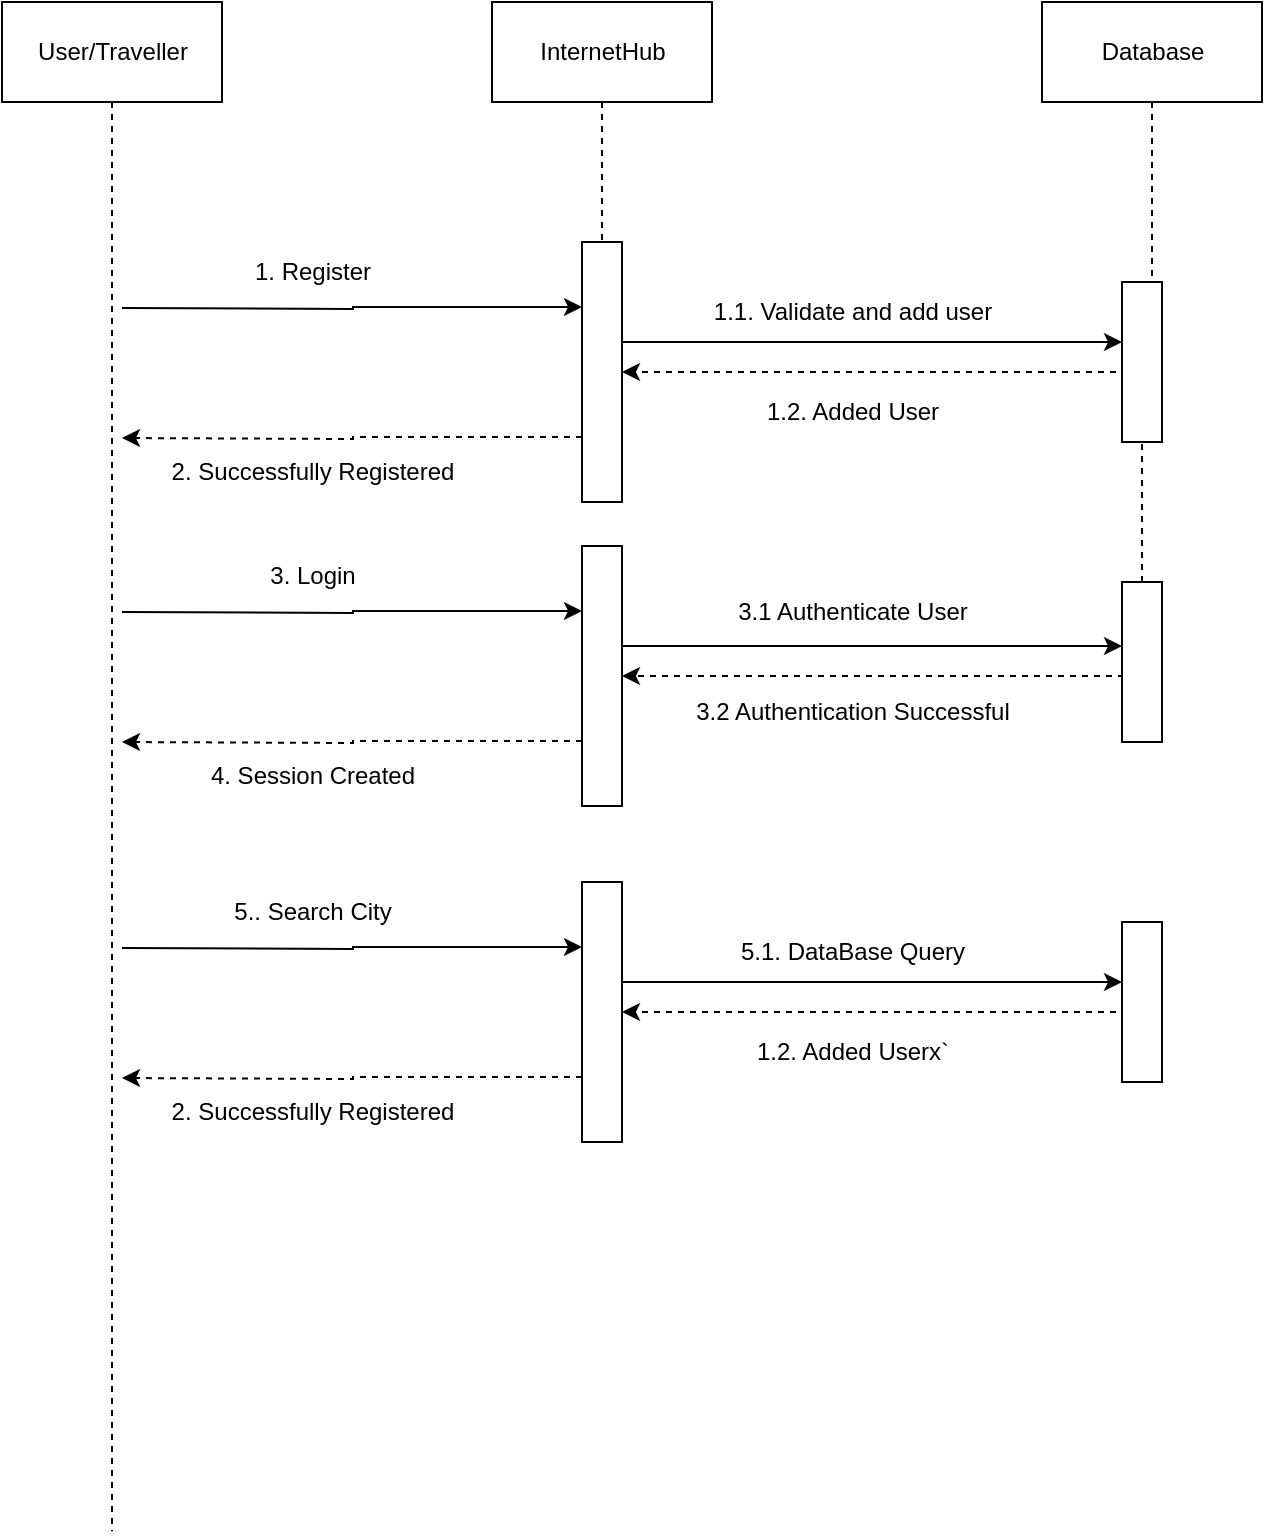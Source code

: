 <mxfile version="20.6.0" type="github">
  <diagram id="kgpKYQtTHZ0yAKxKKP6v" name="Page-1">
    <mxGraphModel dx="1221" dy="681" grid="1" gridSize="10" guides="1" tooltips="1" connect="1" arrows="1" fold="1" page="1" pageScale="1" pageWidth="850" pageHeight="1100" math="0" shadow="0">
      <root>
        <mxCell id="0" />
        <mxCell id="1" parent="0" />
        <mxCell id="KwYkT5dYBrba-oaxghys-10" value="User/Traveller" style="html=1;" vertex="1" parent="1">
          <mxGeometry x="70" y="120" width="110" height="50" as="geometry" />
        </mxCell>
        <mxCell id="KwYkT5dYBrba-oaxghys-11" value="InternetHub" style="html=1;" vertex="1" parent="1">
          <mxGeometry x="315" y="120" width="110" height="50" as="geometry" />
        </mxCell>
        <mxCell id="KwYkT5dYBrba-oaxghys-12" value="Database" style="html=1;" vertex="1" parent="1">
          <mxGeometry x="590" y="120" width="110" height="50" as="geometry" />
        </mxCell>
        <mxCell id="KwYkT5dYBrba-oaxghys-16" value="" style="endArrow=none;dashed=1;html=1;rounded=0;" edge="1" parent="1" source="KwYkT5dYBrba-oaxghys-10">
          <mxGeometry width="50" height="50" relative="1" as="geometry">
            <mxPoint x="125" y="220" as="sourcePoint" />
            <mxPoint x="125" y="884.667" as="targetPoint" />
          </mxGeometry>
        </mxCell>
        <mxCell id="KwYkT5dYBrba-oaxghys-17" value="" style="endArrow=none;dashed=1;html=1;rounded=0;" edge="1" parent="1" source="KwYkT5dYBrba-oaxghys-11">
          <mxGeometry width="50" height="50" relative="1" as="geometry">
            <mxPoint x="370" y="220" as="sourcePoint" />
            <mxPoint x="370" y="240.711" as="targetPoint" />
          </mxGeometry>
        </mxCell>
        <mxCell id="KwYkT5dYBrba-oaxghys-29" style="edgeStyle=orthogonalEdgeStyle;rounded=0;orthogonalLoop=1;jettySize=auto;html=1;exitX=1;exitY=0.25;exitDx=0;exitDy=0;" edge="1" parent="1" source="KwYkT5dYBrba-oaxghys-18" target="KwYkT5dYBrba-oaxghys-28">
          <mxGeometry relative="1" as="geometry">
            <Array as="points">
              <mxPoint x="380" y="290" />
            </Array>
          </mxGeometry>
        </mxCell>
        <mxCell id="KwYkT5dYBrba-oaxghys-39" style="edgeStyle=orthogonalEdgeStyle;rounded=0;orthogonalLoop=1;jettySize=auto;html=1;exitX=0;exitY=0.25;exitDx=0;exitDy=0;entryX=0;entryY=0.25;entryDx=0;entryDy=0;" edge="1" parent="1" target="KwYkT5dYBrba-oaxghys-18">
          <mxGeometry relative="1" as="geometry">
            <mxPoint x="130" y="273" as="sourcePoint" />
          </mxGeometry>
        </mxCell>
        <mxCell id="KwYkT5dYBrba-oaxghys-41" style="edgeStyle=orthogonalEdgeStyle;rounded=0;orthogonalLoop=1;jettySize=auto;html=1;exitX=0;exitY=0.75;exitDx=0;exitDy=0;dashed=1;" edge="1" parent="1" source="KwYkT5dYBrba-oaxghys-18">
          <mxGeometry relative="1" as="geometry">
            <mxPoint x="130" y="338" as="targetPoint" />
          </mxGeometry>
        </mxCell>
        <mxCell id="KwYkT5dYBrba-oaxghys-18" value="" style="rounded=0;whiteSpace=wrap;html=1;" vertex="1" parent="1">
          <mxGeometry x="360" y="240" width="20" height="130" as="geometry" />
        </mxCell>
        <mxCell id="KwYkT5dYBrba-oaxghys-20" value="" style="endArrow=none;dashed=1;html=1;rounded=0;exitX=0.5;exitY=1;exitDx=0;exitDy=0;" edge="1" parent="1" source="KwYkT5dYBrba-oaxghys-12">
          <mxGeometry width="50" height="50" relative="1" as="geometry">
            <mxPoint x="380" y="180" as="sourcePoint" />
            <mxPoint x="645" y="270" as="targetPoint" />
          </mxGeometry>
        </mxCell>
        <mxCell id="KwYkT5dYBrba-oaxghys-31" style="edgeStyle=orthogonalEdgeStyle;rounded=0;orthogonalLoop=1;jettySize=auto;html=1;exitX=0;exitY=0.75;exitDx=0;exitDy=0;entryX=1;entryY=0.5;entryDx=0;entryDy=0;dashed=1;" edge="1" parent="1" source="KwYkT5dYBrba-oaxghys-28" target="KwYkT5dYBrba-oaxghys-18">
          <mxGeometry relative="1" as="geometry">
            <Array as="points">
              <mxPoint x="460" y="305" />
              <mxPoint x="460" y="305" />
            </Array>
          </mxGeometry>
        </mxCell>
        <mxCell id="KwYkT5dYBrba-oaxghys-28" value="" style="rounded=0;whiteSpace=wrap;html=1;" vertex="1" parent="1">
          <mxGeometry x="630" y="260" width="20" height="80" as="geometry" />
        </mxCell>
        <mxCell id="KwYkT5dYBrba-oaxghys-54" style="edgeStyle=orthogonalEdgeStyle;rounded=0;orthogonalLoop=1;jettySize=auto;html=1;exitX=1;exitY=0.25;exitDx=0;exitDy=0;" edge="1" parent="1" source="KwYkT5dYBrba-oaxghys-57" target="KwYkT5dYBrba-oaxghys-59">
          <mxGeometry relative="1" as="geometry">
            <Array as="points">
              <mxPoint x="380" y="442" />
            </Array>
          </mxGeometry>
        </mxCell>
        <mxCell id="KwYkT5dYBrba-oaxghys-55" style="edgeStyle=orthogonalEdgeStyle;rounded=0;orthogonalLoop=1;jettySize=auto;html=1;exitX=0;exitY=0.25;exitDx=0;exitDy=0;entryX=0;entryY=0.25;entryDx=0;entryDy=0;" edge="1" parent="1" target="KwYkT5dYBrba-oaxghys-57">
          <mxGeometry relative="1" as="geometry">
            <mxPoint x="130" y="425" as="sourcePoint" />
          </mxGeometry>
        </mxCell>
        <mxCell id="KwYkT5dYBrba-oaxghys-56" style="edgeStyle=orthogonalEdgeStyle;rounded=0;orthogonalLoop=1;jettySize=auto;html=1;exitX=0;exitY=0.75;exitDx=0;exitDy=0;dashed=1;" edge="1" parent="1" source="KwYkT5dYBrba-oaxghys-57">
          <mxGeometry relative="1" as="geometry">
            <mxPoint x="130" y="490" as="targetPoint" />
          </mxGeometry>
        </mxCell>
        <mxCell id="KwYkT5dYBrba-oaxghys-57" value="" style="rounded=0;whiteSpace=wrap;html=1;" vertex="1" parent="1">
          <mxGeometry x="360" y="392" width="20" height="130" as="geometry" />
        </mxCell>
        <mxCell id="KwYkT5dYBrba-oaxghys-58" style="edgeStyle=orthogonalEdgeStyle;rounded=0;orthogonalLoop=1;jettySize=auto;html=1;exitX=0;exitY=0.75;exitDx=0;exitDy=0;entryX=1;entryY=0.5;entryDx=0;entryDy=0;dashed=1;" edge="1" parent="1" source="KwYkT5dYBrba-oaxghys-59" target="KwYkT5dYBrba-oaxghys-57">
          <mxGeometry relative="1" as="geometry">
            <Array as="points">
              <mxPoint x="460" y="457" />
              <mxPoint x="460" y="457" />
            </Array>
          </mxGeometry>
        </mxCell>
        <mxCell id="KwYkT5dYBrba-oaxghys-59" value="" style="rounded=0;whiteSpace=wrap;html=1;" vertex="1" parent="1">
          <mxGeometry x="630" y="410" width="20" height="80" as="geometry" />
        </mxCell>
        <mxCell id="KwYkT5dYBrba-oaxghys-61" value="" style="endArrow=none;dashed=1;html=1;rounded=0;entryX=0.5;entryY=1;entryDx=0;entryDy=0;exitX=0.5;exitY=0;exitDx=0;exitDy=0;" edge="1" parent="1" source="KwYkT5dYBrba-oaxghys-59" target="KwYkT5dYBrba-oaxghys-28">
          <mxGeometry width="50" height="50" relative="1" as="geometry">
            <mxPoint x="460" y="420" as="sourcePoint" />
            <mxPoint x="510" y="370" as="targetPoint" />
            <Array as="points" />
          </mxGeometry>
        </mxCell>
        <mxCell id="KwYkT5dYBrba-oaxghys-63" value="1. Register" style="text;html=1;resizable=0;autosize=1;align=center;verticalAlign=middle;points=[];fillColor=none;strokeColor=none;rounded=0;" vertex="1" parent="1">
          <mxGeometry x="185" y="240" width="80" height="30" as="geometry" />
        </mxCell>
        <mxCell id="KwYkT5dYBrba-oaxghys-64" value="1.1. Validate and add user" style="text;html=1;resizable=0;autosize=1;align=center;verticalAlign=middle;points=[];fillColor=none;strokeColor=none;rounded=0;" vertex="1" parent="1">
          <mxGeometry x="415" y="260" width="160" height="30" as="geometry" />
        </mxCell>
        <mxCell id="KwYkT5dYBrba-oaxghys-65" value="1.2. Added User" style="text;html=1;resizable=0;autosize=1;align=center;verticalAlign=middle;points=[];fillColor=none;strokeColor=none;rounded=0;" vertex="1" parent="1">
          <mxGeometry x="440" y="310" width="110" height="30" as="geometry" />
        </mxCell>
        <mxCell id="KwYkT5dYBrba-oaxghys-66" value="2. Successfully Registered" style="text;html=1;resizable=0;autosize=1;align=center;verticalAlign=middle;points=[];fillColor=none;strokeColor=none;rounded=0;" vertex="1" parent="1">
          <mxGeometry x="145" y="340" width="160" height="30" as="geometry" />
        </mxCell>
        <mxCell id="KwYkT5dYBrba-oaxghys-67" value="3. Login" style="text;html=1;resizable=0;autosize=1;align=center;verticalAlign=middle;points=[];fillColor=none;strokeColor=none;rounded=0;" vertex="1" parent="1">
          <mxGeometry x="190" y="392" width="70" height="30" as="geometry" />
        </mxCell>
        <mxCell id="KwYkT5dYBrba-oaxghys-68" value="3.1 Authenticate User" style="text;html=1;resizable=0;autosize=1;align=center;verticalAlign=middle;points=[];fillColor=none;strokeColor=none;rounded=0;" vertex="1" parent="1">
          <mxGeometry x="425" y="410" width="140" height="30" as="geometry" />
        </mxCell>
        <mxCell id="KwYkT5dYBrba-oaxghys-69" value="3.2 Authentication Successful" style="text;html=1;resizable=0;autosize=1;align=center;verticalAlign=middle;points=[];fillColor=none;strokeColor=none;rounded=0;" vertex="1" parent="1">
          <mxGeometry x="405" y="460" width="180" height="30" as="geometry" />
        </mxCell>
        <mxCell id="KwYkT5dYBrba-oaxghys-70" value="4. Session Created" style="text;html=1;resizable=0;autosize=1;align=center;verticalAlign=middle;points=[];fillColor=none;strokeColor=none;rounded=0;" vertex="1" parent="1">
          <mxGeometry x="160" y="492" width="130" height="30" as="geometry" />
        </mxCell>
        <mxCell id="KwYkT5dYBrba-oaxghys-71" style="edgeStyle=orthogonalEdgeStyle;rounded=0;orthogonalLoop=1;jettySize=auto;html=1;exitX=1;exitY=0.25;exitDx=0;exitDy=0;" edge="1" parent="1" source="KwYkT5dYBrba-oaxghys-74" target="KwYkT5dYBrba-oaxghys-76">
          <mxGeometry relative="1" as="geometry">
            <Array as="points">
              <mxPoint x="380" y="610" />
            </Array>
          </mxGeometry>
        </mxCell>
        <mxCell id="KwYkT5dYBrba-oaxghys-72" style="edgeStyle=orthogonalEdgeStyle;rounded=0;orthogonalLoop=1;jettySize=auto;html=1;exitX=0;exitY=0.25;exitDx=0;exitDy=0;entryX=0;entryY=0.25;entryDx=0;entryDy=0;" edge="1" parent="1" target="KwYkT5dYBrba-oaxghys-74">
          <mxGeometry relative="1" as="geometry">
            <mxPoint x="130" y="593" as="sourcePoint" />
          </mxGeometry>
        </mxCell>
        <mxCell id="KwYkT5dYBrba-oaxghys-73" style="edgeStyle=orthogonalEdgeStyle;rounded=0;orthogonalLoop=1;jettySize=auto;html=1;exitX=0;exitY=0.75;exitDx=0;exitDy=0;dashed=1;" edge="1" parent="1" source="KwYkT5dYBrba-oaxghys-74">
          <mxGeometry relative="1" as="geometry">
            <mxPoint x="130" y="658" as="targetPoint" />
          </mxGeometry>
        </mxCell>
        <mxCell id="KwYkT5dYBrba-oaxghys-74" value="" style="rounded=0;whiteSpace=wrap;html=1;" vertex="1" parent="1">
          <mxGeometry x="360" y="560" width="20" height="130" as="geometry" />
        </mxCell>
        <mxCell id="KwYkT5dYBrba-oaxghys-75" style="edgeStyle=orthogonalEdgeStyle;rounded=0;orthogonalLoop=1;jettySize=auto;html=1;exitX=0;exitY=0.75;exitDx=0;exitDy=0;entryX=1;entryY=0.5;entryDx=0;entryDy=0;dashed=1;" edge="1" parent="1" source="KwYkT5dYBrba-oaxghys-76" target="KwYkT5dYBrba-oaxghys-74">
          <mxGeometry relative="1" as="geometry">
            <Array as="points">
              <mxPoint x="460" y="625" />
              <mxPoint x="460" y="625" />
            </Array>
          </mxGeometry>
        </mxCell>
        <mxCell id="KwYkT5dYBrba-oaxghys-76" value="" style="rounded=0;whiteSpace=wrap;html=1;" vertex="1" parent="1">
          <mxGeometry x="630" y="580" width="20" height="80" as="geometry" />
        </mxCell>
        <mxCell id="KwYkT5dYBrba-oaxghys-77" value="5.. Search City" style="text;html=1;resizable=0;autosize=1;align=center;verticalAlign=middle;points=[];fillColor=none;strokeColor=none;rounded=0;" vertex="1" parent="1">
          <mxGeometry x="175" y="560" width="100" height="30" as="geometry" />
        </mxCell>
        <mxCell id="KwYkT5dYBrba-oaxghys-78" value="5.1. DataBase Query" style="text;html=1;resizable=0;autosize=1;align=center;verticalAlign=middle;points=[];fillColor=none;strokeColor=none;rounded=0;" vertex="1" parent="1">
          <mxGeometry x="425" y="580" width="140" height="30" as="geometry" />
        </mxCell>
        <mxCell id="KwYkT5dYBrba-oaxghys-79" value="1.2. Added Userx`" style="text;html=1;resizable=0;autosize=1;align=center;verticalAlign=middle;points=[];fillColor=none;strokeColor=none;rounded=0;" vertex="1" parent="1">
          <mxGeometry x="435" y="630" width="120" height="30" as="geometry" />
        </mxCell>
        <mxCell id="KwYkT5dYBrba-oaxghys-80" value="2. Successfully Registered" style="text;html=1;resizable=0;autosize=1;align=center;verticalAlign=middle;points=[];fillColor=none;strokeColor=none;rounded=0;" vertex="1" parent="1">
          <mxGeometry x="145" y="660" width="160" height="30" as="geometry" />
        </mxCell>
      </root>
    </mxGraphModel>
  </diagram>
</mxfile>

